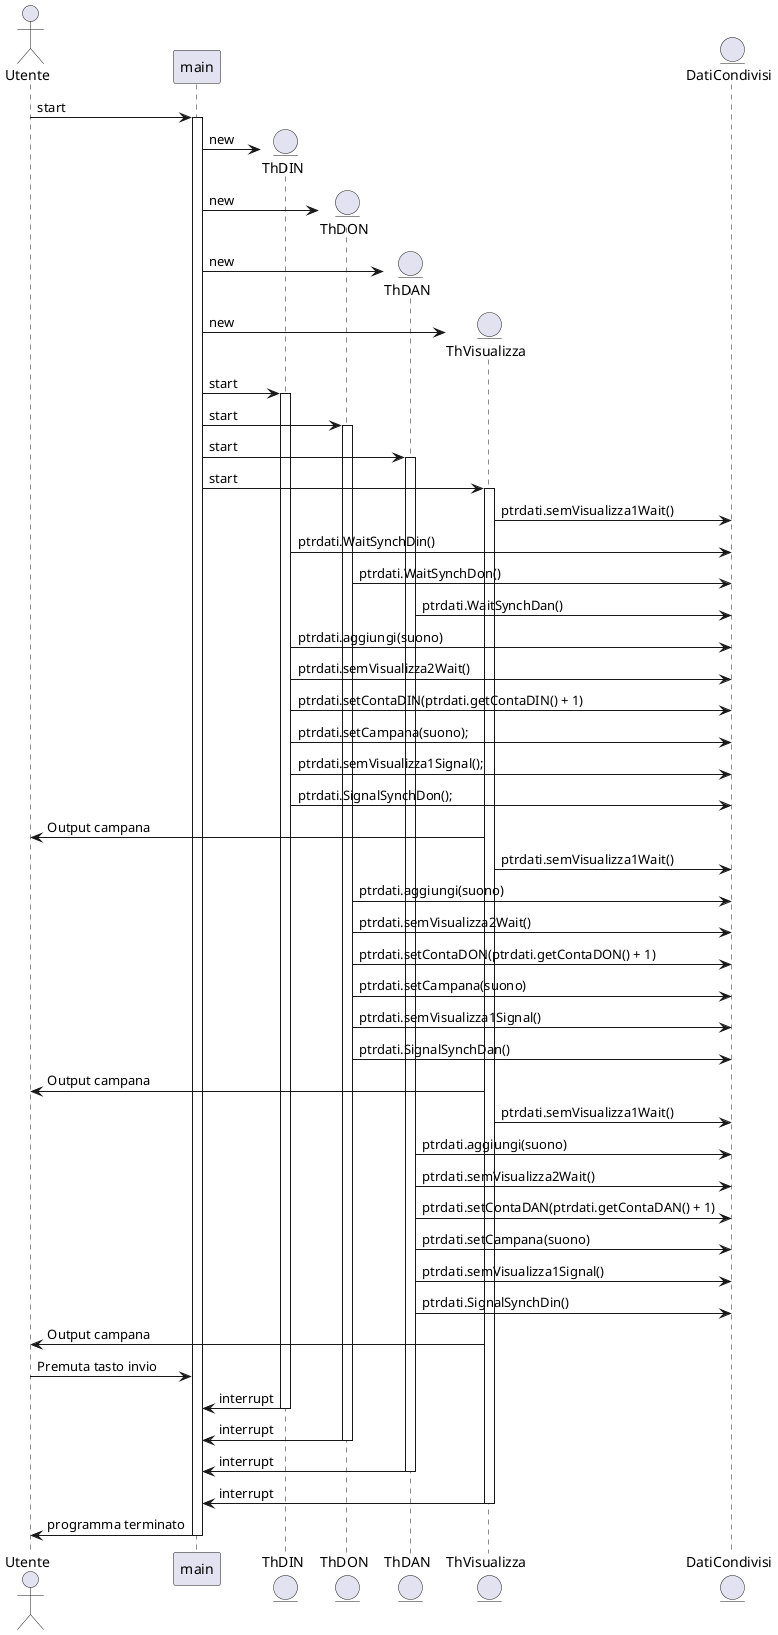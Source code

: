 @startuml
actor Utente
participant main
entity ThDIN
entity ThDON
entity ThDAN
entity ThVisualizza
entity DatiCondivisi

Utente -> main ++ : start

main -> ThDIN ** : new
main -> ThDON ** : new
main -> ThDAN ** : new
main -> ThVisualizza ** : new

main -> ThDIN ++ : start
main -> ThDON ++ : start
main -> ThDAN ++ : start
main -> ThVisualizza ++ : start

ThVisualizza -> DatiCondivisi : ptrdati.semVisualizza1Wait()

ThDIN -> DatiCondivisi : ptrdati.WaitSynchDin()

ThDON -> DatiCondivisi : ptrdati.WaitSynchDon()

ThDAN -> DatiCondivisi : ptrdati.WaitSynchDan()

ThDIN -> DatiCondivisi : ptrdati.aggiungi(suono)
ThDIN -> DatiCondivisi : ptrdati.semVisualizza2Wait()
ThDIN -> DatiCondivisi : ptrdati.setContaDIN(ptrdati.getContaDIN() + 1)
ThDIN -> DatiCondivisi : ptrdati.setCampana(suono);
ThDIN -> DatiCondivisi : ptrdati.semVisualizza1Signal();
ThDIN -> DatiCondivisi : ptrdati.SignalSynchDon();

ThVisualizza -> Utente : Output campana 
ThVisualizza -> DatiCondivisi : ptrdati.semVisualizza1Wait()

ThDON -> DatiCondivisi : ptrdati.aggiungi(suono)
ThDON -> DatiCondivisi : ptrdati.semVisualizza2Wait()
ThDON -> DatiCondivisi : ptrdati.setContaDON(ptrdati.getContaDON() + 1)
ThDON -> DatiCondivisi : ptrdati.setCampana(suono)
ThDON -> DatiCondivisi : ptrdati.semVisualizza1Signal()
ThDON -> DatiCondivisi : ptrdati.SignalSynchDan()

ThVisualizza -> Utente : Output campana 
ThVisualizza -> DatiCondivisi : ptrdati.semVisualizza1Wait()

ThDAN -> DatiCondivisi : ptrdati.aggiungi(suono)
ThDAN -> DatiCondivisi : ptrdati.semVisualizza2Wait()
ThDAN -> DatiCondivisi : ptrdati.setContaDAN(ptrdati.getContaDAN() + 1)
ThDAN -> DatiCondivisi : ptrdati.setCampana(suono)
ThDAN -> DatiCondivisi : ptrdati.semVisualizza1Signal()
ThDAN -> DatiCondivisi : ptrdati.SignalSynchDin()

ThVisualizza -> Utente : Output campana 

Utente -> main : Premuta tasto invio
ThDIN -> main -- : interrupt
ThDON -> main -- : interrupt
ThDAN -> main -- : interrupt
ThVisualizza -> main -- : interrupt

main -> Utente -- : programma terminato


@enduml